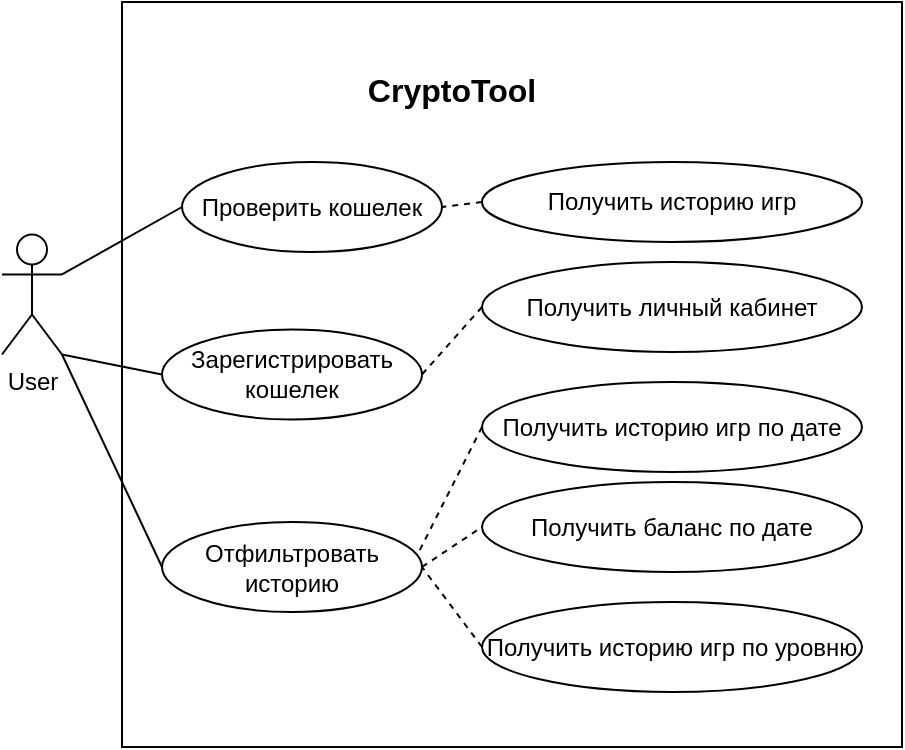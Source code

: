 <mxfile version="17.4.0" type="device"><diagram id="fhHN-eaExMsZOKxWTwOQ" name="Page-1"><mxGraphModel dx="917" dy="512" grid="1" gridSize="10" guides="1" tooltips="1" connect="1" arrows="1" fold="1" page="1" pageScale="1" pageWidth="827" pageHeight="1169" math="0" shadow="0"><root><mxCell id="0"/><mxCell id="1" parent="0"/><mxCell id="zQgVWSRCy4EGYZuH0Kmj-19" value="" style="rounded=0;whiteSpace=wrap;html=1;align=center;" vertex="1" parent="1"><mxGeometry x="180" y="750" width="390" height="372.5" as="geometry"/></mxCell><mxCell id="zQgVWSRCy4EGYZuH0Kmj-20" value="User" style="shape=umlActor;verticalLabelPosition=bottom;verticalAlign=top;html=1;outlineConnect=0;" vertex="1" parent="1"><mxGeometry x="120" y="866.25" width="30" height="60" as="geometry"/></mxCell><mxCell id="zQgVWSRCy4EGYZuH0Kmj-21" value="Проверить кошелек" style="ellipse;whiteSpace=wrap;html=1;align=center;" vertex="1" parent="1"><mxGeometry x="210" y="830" width="130" height="45" as="geometry"/></mxCell><mxCell id="zQgVWSRCy4EGYZuH0Kmj-22" value="Получить историю игр" style="ellipse;whiteSpace=wrap;html=1;align=center;" vertex="1" parent="1"><mxGeometry x="360" y="830" width="190" height="40" as="geometry"/></mxCell><mxCell id="zQgVWSRCy4EGYZuH0Kmj-23" value="CryptoTool" style="text;html=1;strokeColor=none;fillColor=none;align=center;verticalAlign=middle;whiteSpace=wrap;rounded=0;strokeWidth=3;fontSize=16;fontStyle=1" vertex="1" parent="1"><mxGeometry x="230" y="772.5" width="230" height="43.75" as="geometry"/></mxCell><mxCell id="zQgVWSRCy4EGYZuH0Kmj-24" value="Зарегистрировать кошелек" style="ellipse;whiteSpace=wrap;html=1;align=center;" vertex="1" parent="1"><mxGeometry x="200" y="913.75" width="130" height="45" as="geometry"/></mxCell><mxCell id="zQgVWSRCy4EGYZuH0Kmj-25" value="Получить личный кабинет" style="ellipse;whiteSpace=wrap;html=1;align=center;" vertex="1" parent="1"><mxGeometry x="360" y="880" width="190" height="45" as="geometry"/></mxCell><mxCell id="zQgVWSRCy4EGYZuH0Kmj-26" value="" style="endArrow=none;dashed=1;html=1;rounded=0;entryX=1;entryY=0.5;entryDx=0;entryDy=0;exitX=0;exitY=0.5;exitDx=0;exitDy=0;" edge="1" parent="1" source="zQgVWSRCy4EGYZuH0Kmj-22" target="zQgVWSRCy4EGYZuH0Kmj-21"><mxGeometry width="50" height="50" relative="1" as="geometry"><mxPoint x="400" y="1012.5" as="sourcePoint"/><mxPoint x="450" y="962.5" as="targetPoint"/></mxGeometry></mxCell><mxCell id="zQgVWSRCy4EGYZuH0Kmj-27" value="" style="endArrow=none;dashed=1;html=1;rounded=0;entryX=1;entryY=0.5;entryDx=0;entryDy=0;exitX=0;exitY=0.5;exitDx=0;exitDy=0;" edge="1" parent="1" source="zQgVWSRCy4EGYZuH0Kmj-25" target="zQgVWSRCy4EGYZuH0Kmj-24"><mxGeometry width="50" height="50" relative="1" as="geometry"><mxPoint x="400" y="1012.5" as="sourcePoint"/><mxPoint x="450" y="962.5" as="targetPoint"/></mxGeometry></mxCell><mxCell id="zQgVWSRCy4EGYZuH0Kmj-28" value="" style="endArrow=none;html=1;rounded=0;entryX=1;entryY=0.333;entryDx=0;entryDy=0;entryPerimeter=0;exitX=0;exitY=0.5;exitDx=0;exitDy=0;" edge="1" parent="1" source="zQgVWSRCy4EGYZuH0Kmj-21" target="zQgVWSRCy4EGYZuH0Kmj-20"><mxGeometry width="50" height="50" relative="1" as="geometry"><mxPoint x="400" y="1012.5" as="sourcePoint"/><mxPoint x="450" y="962.5" as="targetPoint"/></mxGeometry></mxCell><mxCell id="zQgVWSRCy4EGYZuH0Kmj-29" value="" style="endArrow=none;html=1;rounded=0;entryX=1;entryY=1;entryDx=0;entryDy=0;entryPerimeter=0;exitX=0;exitY=0.5;exitDx=0;exitDy=0;" edge="1" parent="1" source="zQgVWSRCy4EGYZuH0Kmj-24" target="zQgVWSRCy4EGYZuH0Kmj-20"><mxGeometry width="50" height="50" relative="1" as="geometry"><mxPoint x="400" y="1012.5" as="sourcePoint"/><mxPoint x="450" y="962.5" as="targetPoint"/></mxGeometry></mxCell><mxCell id="zQgVWSRCy4EGYZuH0Kmj-37" value="Отфильтровать историю" style="ellipse;whiteSpace=wrap;html=1;align=center;" vertex="1" parent="1"><mxGeometry x="200" y="1010" width="130" height="45" as="geometry"/></mxCell><mxCell id="zQgVWSRCy4EGYZuH0Kmj-38" value="" style="endArrow=none;html=1;rounded=0;entryX=1;entryY=1;entryDx=0;entryDy=0;entryPerimeter=0;exitX=0;exitY=0.5;exitDx=0;exitDy=0;" edge="1" parent="1" source="zQgVWSRCy4EGYZuH0Kmj-37" target="zQgVWSRCy4EGYZuH0Kmj-20"><mxGeometry width="50" height="50" relative="1" as="geometry"><mxPoint x="210.0" y="913.75" as="sourcePoint"/><mxPoint x="160" y="936.25" as="targetPoint"/></mxGeometry></mxCell><mxCell id="zQgVWSRCy4EGYZuH0Kmj-39" value="Получить историю игр по уровню" style="ellipse;whiteSpace=wrap;html=1;align=center;" vertex="1" parent="1"><mxGeometry x="360" y="1050" width="190" height="45" as="geometry"/></mxCell><mxCell id="zQgVWSRCy4EGYZuH0Kmj-40" value="Получить баланс по дате" style="ellipse;whiteSpace=wrap;html=1;align=center;" vertex="1" parent="1"><mxGeometry x="360" y="990" width="190" height="45" as="geometry"/></mxCell><mxCell id="zQgVWSRCy4EGYZuH0Kmj-41" value="Получить историю игр по дате" style="ellipse;whiteSpace=wrap;html=1;align=center;" vertex="1" parent="1"><mxGeometry x="360" y="940" width="190" height="45" as="geometry"/></mxCell><mxCell id="zQgVWSRCy4EGYZuH0Kmj-42" value="" style="endArrow=none;dashed=1;html=1;rounded=0;entryX=0.986;entryY=0.343;entryDx=0;entryDy=0;exitX=0;exitY=0.5;exitDx=0;exitDy=0;entryPerimeter=0;" edge="1" parent="1" source="zQgVWSRCy4EGYZuH0Kmj-41" target="zQgVWSRCy4EGYZuH0Kmj-37"><mxGeometry width="50" height="50" relative="1" as="geometry"><mxPoint x="370.0" y="912.5" as="sourcePoint"/><mxPoint x="340.0" y="946.25" as="targetPoint"/></mxGeometry></mxCell><mxCell id="zQgVWSRCy4EGYZuH0Kmj-43" value="" style="endArrow=none;dashed=1;html=1;rounded=0;entryX=0;entryY=0.5;entryDx=0;entryDy=0;exitX=1;exitY=0.5;exitDx=0;exitDy=0;" edge="1" parent="1" source="zQgVWSRCy4EGYZuH0Kmj-37" target="zQgVWSRCy4EGYZuH0Kmj-40"><mxGeometry width="50" height="50" relative="1" as="geometry"><mxPoint x="380.0" y="922.5" as="sourcePoint"/><mxPoint x="350.0" y="956.25" as="targetPoint"/></mxGeometry></mxCell><mxCell id="zQgVWSRCy4EGYZuH0Kmj-44" value="" style="endArrow=none;dashed=1;html=1;rounded=0;entryX=1;entryY=0.5;entryDx=0;entryDy=0;exitX=0;exitY=0.5;exitDx=0;exitDy=0;" edge="1" parent="1" source="zQgVWSRCy4EGYZuH0Kmj-39" target="zQgVWSRCy4EGYZuH0Kmj-37"><mxGeometry width="50" height="50" relative="1" as="geometry"><mxPoint x="390.0" y="932.5" as="sourcePoint"/><mxPoint x="360.0" y="966.25" as="targetPoint"/></mxGeometry></mxCell></root></mxGraphModel></diagram></mxfile>